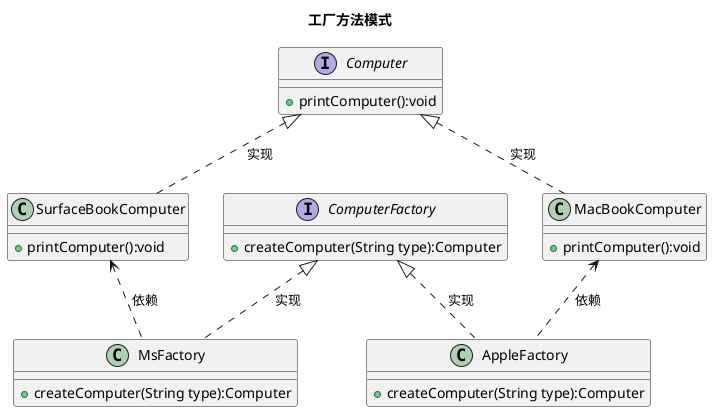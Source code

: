 @startuml
title 工厂方法模式

interface Computer{
+printComputer():void
}

class SurfaceBookComputer{
+printComputer():void
}

class MacBookComputer{
+printComputer():void
}

Computer<|..SurfaceBookComputer:实现
Computer<|..MacBookComputer:实现

interface ComputerFactory{
+createComputer(String type):Computer
}

class MsFactory{
+createComputer(String type):Computer
}

class AppleFactory{
+createComputer(String type):Computer
}

ComputerFactory<|..MsFactory:实现
ComputerFactory<|..AppleFactory:实现

SurfaceBookComputer<.down.MsFactory:依赖
MacBookComputer<.down.AppleFactory:依赖

/'对于工厂方法模式而言，是通过扩展来新增具体类的，符合开闭原则，
但是在客户端就必须要感知到具体的工厂类，也就是将判断逻辑由简单
工厂的工厂类挪到客户端。工厂模式横向扩展很方便，假如该工厂又有
新的产品 Macbook Air 要生产，那么只需要创建相应的工厂类和产
品类去实现抽象工厂接口和抽象产品接口即可，而不用去修改原有已经
存在的代码。'/

@enduml